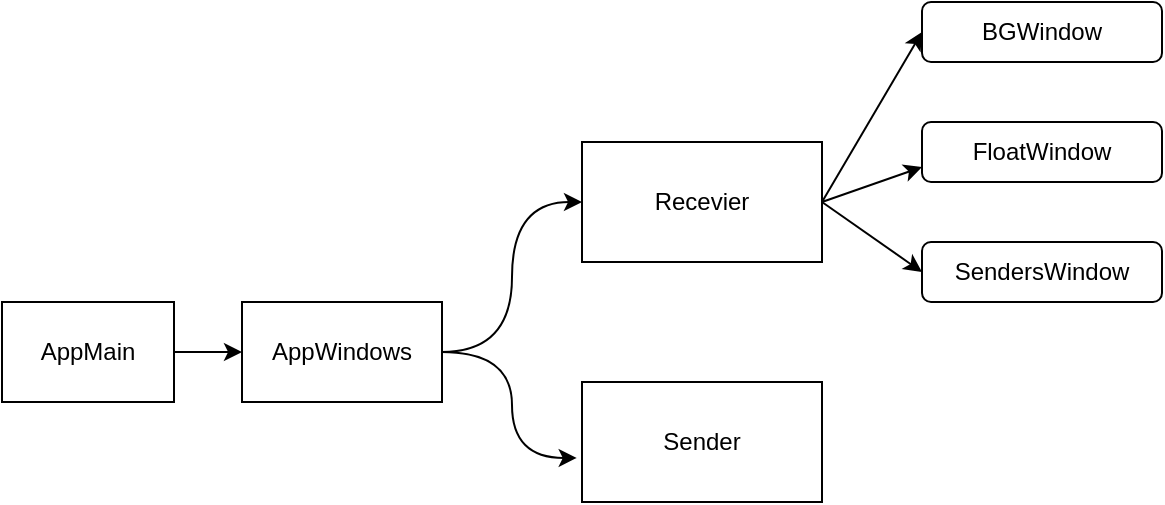 <mxfile version="12.8.5" type="github">
  <diagram id="wjSjPYN3a7mQub9L3QAU" name="第 1 页">
    <mxGraphModel dx="782" dy="437" grid="1" gridSize="10" guides="1" tooltips="1" connect="1" arrows="1" fold="1" page="1" pageScale="1" pageWidth="827" pageHeight="1169" math="0" shadow="0">
      <root>
        <mxCell id="0" />
        <mxCell id="1" parent="0" />
        <mxCell id="Wfe6coBTv527p-xqTUNL-4" style="edgeStyle=orthogonalEdgeStyle;rounded=0;orthogonalLoop=1;jettySize=auto;html=1;exitX=1;exitY=0.5;exitDx=0;exitDy=0;entryX=0;entryY=0.5;entryDx=0;entryDy=0;" edge="1" parent="1" source="Wfe6coBTv527p-xqTUNL-1" target="Wfe6coBTv527p-xqTUNL-2">
          <mxGeometry relative="1" as="geometry" />
        </mxCell>
        <mxCell id="Wfe6coBTv527p-xqTUNL-1" value="AppMain" style="rounded=0;whiteSpace=wrap;html=1;" vertex="1" parent="1">
          <mxGeometry x="80" y="180" width="86" height="50" as="geometry" />
        </mxCell>
        <mxCell id="Wfe6coBTv527p-xqTUNL-5" style="edgeStyle=orthogonalEdgeStyle;rounded=0;orthogonalLoop=1;jettySize=auto;html=1;exitX=1;exitY=0.5;exitDx=0;exitDy=0;entryX=0;entryY=0.5;entryDx=0;entryDy=0;curved=1;" edge="1" parent="1" source="Wfe6coBTv527p-xqTUNL-2" target="Wfe6coBTv527p-xqTUNL-3">
          <mxGeometry relative="1" as="geometry">
            <mxPoint x="380" y="130" as="targetPoint" />
          </mxGeometry>
        </mxCell>
        <mxCell id="Wfe6coBTv527p-xqTUNL-7" style="edgeStyle=orthogonalEdgeStyle;curved=1;rounded=0;orthogonalLoop=1;jettySize=auto;html=1;exitX=1;exitY=0.5;exitDx=0;exitDy=0;entryX=-0.022;entryY=0.633;entryDx=0;entryDy=0;entryPerimeter=0;" edge="1" parent="1" source="Wfe6coBTv527p-xqTUNL-2" target="Wfe6coBTv527p-xqTUNL-6">
          <mxGeometry relative="1" as="geometry" />
        </mxCell>
        <mxCell id="Wfe6coBTv527p-xqTUNL-2" value="AppWindows" style="rounded=0;whiteSpace=wrap;html=1;" vertex="1" parent="1">
          <mxGeometry x="200" y="180" width="100" height="50" as="geometry" />
        </mxCell>
        <mxCell id="Wfe6coBTv527p-xqTUNL-9" style="rounded=0;orthogonalLoop=1;jettySize=auto;html=1;exitX=1;exitY=0.5;exitDx=0;exitDy=0;entryX=0;entryY=0.5;entryDx=0;entryDy=0;" edge="1" parent="1" source="Wfe6coBTv527p-xqTUNL-3" target="Wfe6coBTv527p-xqTUNL-8">
          <mxGeometry relative="1" as="geometry" />
        </mxCell>
        <mxCell id="Wfe6coBTv527p-xqTUNL-12" style="rounded=0;orthogonalLoop=1;jettySize=auto;html=1;exitX=1;exitY=0.5;exitDx=0;exitDy=0;entryX=0;entryY=0.75;entryDx=0;entryDy=0;" edge="1" parent="1" source="Wfe6coBTv527p-xqTUNL-3" target="Wfe6coBTv527p-xqTUNL-10">
          <mxGeometry relative="1" as="geometry" />
        </mxCell>
        <mxCell id="Wfe6coBTv527p-xqTUNL-13" style="edgeStyle=none;rounded=0;orthogonalLoop=1;jettySize=auto;html=1;exitX=1;exitY=0.5;exitDx=0;exitDy=0;entryX=0;entryY=0.5;entryDx=0;entryDy=0;" edge="1" parent="1" source="Wfe6coBTv527p-xqTUNL-3" target="Wfe6coBTv527p-xqTUNL-11">
          <mxGeometry relative="1" as="geometry" />
        </mxCell>
        <mxCell id="Wfe6coBTv527p-xqTUNL-3" value="Recevier" style="rounded=0;whiteSpace=wrap;html=1;" vertex="1" parent="1">
          <mxGeometry x="370" y="100" width="120" height="60" as="geometry" />
        </mxCell>
        <mxCell id="Wfe6coBTv527p-xqTUNL-6" value="Sender" style="rounded=0;whiteSpace=wrap;html=1;" vertex="1" parent="1">
          <mxGeometry x="370" y="220" width="120" height="60" as="geometry" />
        </mxCell>
        <mxCell id="Wfe6coBTv527p-xqTUNL-8" value="BGWindow" style="rounded=1;whiteSpace=wrap;html=1;" vertex="1" parent="1">
          <mxGeometry x="540" y="30" width="120" height="30" as="geometry" />
        </mxCell>
        <mxCell id="Wfe6coBTv527p-xqTUNL-10" value="FloatWindow" style="rounded=1;whiteSpace=wrap;html=1;" vertex="1" parent="1">
          <mxGeometry x="540" y="90" width="120" height="30" as="geometry" />
        </mxCell>
        <mxCell id="Wfe6coBTv527p-xqTUNL-11" value="SendersWindow" style="rounded=1;whiteSpace=wrap;html=1;" vertex="1" parent="1">
          <mxGeometry x="540" y="150" width="120" height="30" as="geometry" />
        </mxCell>
      </root>
    </mxGraphModel>
  </diagram>
</mxfile>
